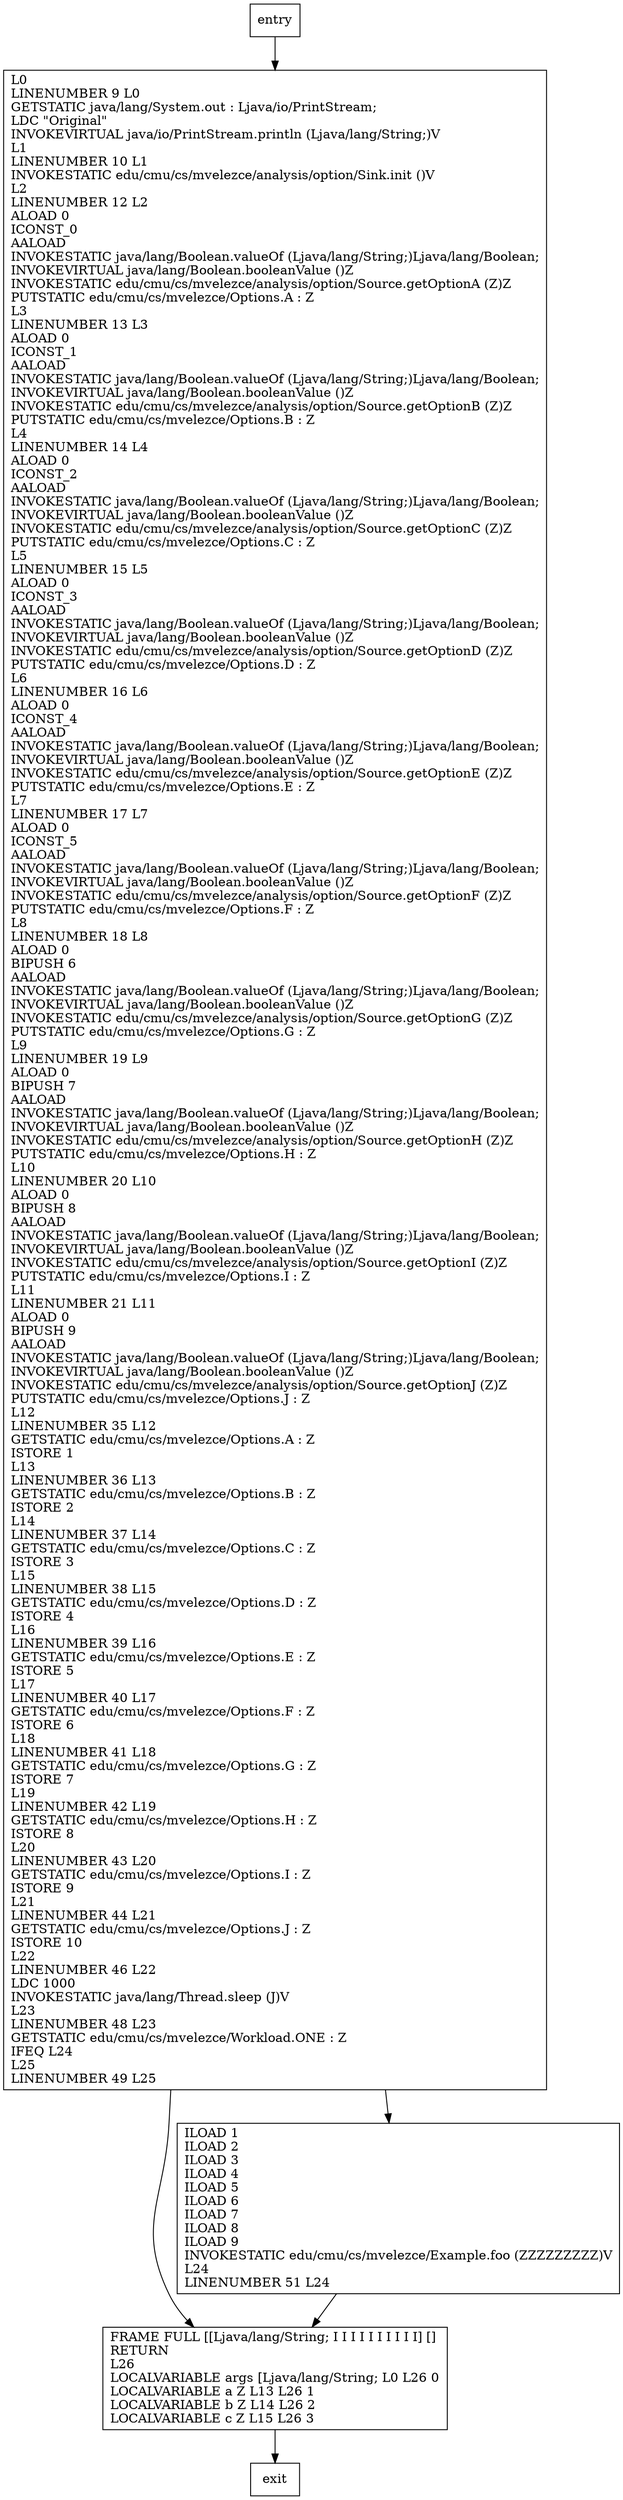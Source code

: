 digraph main {
node [shape=record];
1594600318 [label="FRAME FULL [[Ljava/lang/String; I I I I I I I I I I] []\lRETURN\lL26\lLOCALVARIABLE args [Ljava/lang/String; L0 L26 0\lLOCALVARIABLE a Z L13 L26 1\lLOCALVARIABLE b Z L14 L26 2\lLOCALVARIABLE c Z L15 L26 3\l"];
2106390956 [label="L0\lLINENUMBER 9 L0\lGETSTATIC java/lang/System.out : Ljava/io/PrintStream;\lLDC \"Original\"\lINVOKEVIRTUAL java/io/PrintStream.println (Ljava/lang/String;)V\lL1\lLINENUMBER 10 L1\lINVOKESTATIC edu/cmu/cs/mvelezce/analysis/option/Sink.init ()V\lL2\lLINENUMBER 12 L2\lALOAD 0\lICONST_0\lAALOAD\lINVOKESTATIC java/lang/Boolean.valueOf (Ljava/lang/String;)Ljava/lang/Boolean;\lINVOKEVIRTUAL java/lang/Boolean.booleanValue ()Z\lINVOKESTATIC edu/cmu/cs/mvelezce/analysis/option/Source.getOptionA (Z)Z\lPUTSTATIC edu/cmu/cs/mvelezce/Options.A : Z\lL3\lLINENUMBER 13 L3\lALOAD 0\lICONST_1\lAALOAD\lINVOKESTATIC java/lang/Boolean.valueOf (Ljava/lang/String;)Ljava/lang/Boolean;\lINVOKEVIRTUAL java/lang/Boolean.booleanValue ()Z\lINVOKESTATIC edu/cmu/cs/mvelezce/analysis/option/Source.getOptionB (Z)Z\lPUTSTATIC edu/cmu/cs/mvelezce/Options.B : Z\lL4\lLINENUMBER 14 L4\lALOAD 0\lICONST_2\lAALOAD\lINVOKESTATIC java/lang/Boolean.valueOf (Ljava/lang/String;)Ljava/lang/Boolean;\lINVOKEVIRTUAL java/lang/Boolean.booleanValue ()Z\lINVOKESTATIC edu/cmu/cs/mvelezce/analysis/option/Source.getOptionC (Z)Z\lPUTSTATIC edu/cmu/cs/mvelezce/Options.C : Z\lL5\lLINENUMBER 15 L5\lALOAD 0\lICONST_3\lAALOAD\lINVOKESTATIC java/lang/Boolean.valueOf (Ljava/lang/String;)Ljava/lang/Boolean;\lINVOKEVIRTUAL java/lang/Boolean.booleanValue ()Z\lINVOKESTATIC edu/cmu/cs/mvelezce/analysis/option/Source.getOptionD (Z)Z\lPUTSTATIC edu/cmu/cs/mvelezce/Options.D : Z\lL6\lLINENUMBER 16 L6\lALOAD 0\lICONST_4\lAALOAD\lINVOKESTATIC java/lang/Boolean.valueOf (Ljava/lang/String;)Ljava/lang/Boolean;\lINVOKEVIRTUAL java/lang/Boolean.booleanValue ()Z\lINVOKESTATIC edu/cmu/cs/mvelezce/analysis/option/Source.getOptionE (Z)Z\lPUTSTATIC edu/cmu/cs/mvelezce/Options.E : Z\lL7\lLINENUMBER 17 L7\lALOAD 0\lICONST_5\lAALOAD\lINVOKESTATIC java/lang/Boolean.valueOf (Ljava/lang/String;)Ljava/lang/Boolean;\lINVOKEVIRTUAL java/lang/Boolean.booleanValue ()Z\lINVOKESTATIC edu/cmu/cs/mvelezce/analysis/option/Source.getOptionF (Z)Z\lPUTSTATIC edu/cmu/cs/mvelezce/Options.F : Z\lL8\lLINENUMBER 18 L8\lALOAD 0\lBIPUSH 6\lAALOAD\lINVOKESTATIC java/lang/Boolean.valueOf (Ljava/lang/String;)Ljava/lang/Boolean;\lINVOKEVIRTUAL java/lang/Boolean.booleanValue ()Z\lINVOKESTATIC edu/cmu/cs/mvelezce/analysis/option/Source.getOptionG (Z)Z\lPUTSTATIC edu/cmu/cs/mvelezce/Options.G : Z\lL9\lLINENUMBER 19 L9\lALOAD 0\lBIPUSH 7\lAALOAD\lINVOKESTATIC java/lang/Boolean.valueOf (Ljava/lang/String;)Ljava/lang/Boolean;\lINVOKEVIRTUAL java/lang/Boolean.booleanValue ()Z\lINVOKESTATIC edu/cmu/cs/mvelezce/analysis/option/Source.getOptionH (Z)Z\lPUTSTATIC edu/cmu/cs/mvelezce/Options.H : Z\lL10\lLINENUMBER 20 L10\lALOAD 0\lBIPUSH 8\lAALOAD\lINVOKESTATIC java/lang/Boolean.valueOf (Ljava/lang/String;)Ljava/lang/Boolean;\lINVOKEVIRTUAL java/lang/Boolean.booleanValue ()Z\lINVOKESTATIC edu/cmu/cs/mvelezce/analysis/option/Source.getOptionI (Z)Z\lPUTSTATIC edu/cmu/cs/mvelezce/Options.I : Z\lL11\lLINENUMBER 21 L11\lALOAD 0\lBIPUSH 9\lAALOAD\lINVOKESTATIC java/lang/Boolean.valueOf (Ljava/lang/String;)Ljava/lang/Boolean;\lINVOKEVIRTUAL java/lang/Boolean.booleanValue ()Z\lINVOKESTATIC edu/cmu/cs/mvelezce/analysis/option/Source.getOptionJ (Z)Z\lPUTSTATIC edu/cmu/cs/mvelezce/Options.J : Z\lL12\lLINENUMBER 35 L12\lGETSTATIC edu/cmu/cs/mvelezce/Options.A : Z\lISTORE 1\lL13\lLINENUMBER 36 L13\lGETSTATIC edu/cmu/cs/mvelezce/Options.B : Z\lISTORE 2\lL14\lLINENUMBER 37 L14\lGETSTATIC edu/cmu/cs/mvelezce/Options.C : Z\lISTORE 3\lL15\lLINENUMBER 38 L15\lGETSTATIC edu/cmu/cs/mvelezce/Options.D : Z\lISTORE 4\lL16\lLINENUMBER 39 L16\lGETSTATIC edu/cmu/cs/mvelezce/Options.E : Z\lISTORE 5\lL17\lLINENUMBER 40 L17\lGETSTATIC edu/cmu/cs/mvelezce/Options.F : Z\lISTORE 6\lL18\lLINENUMBER 41 L18\lGETSTATIC edu/cmu/cs/mvelezce/Options.G : Z\lISTORE 7\lL19\lLINENUMBER 42 L19\lGETSTATIC edu/cmu/cs/mvelezce/Options.H : Z\lISTORE 8\lL20\lLINENUMBER 43 L20\lGETSTATIC edu/cmu/cs/mvelezce/Options.I : Z\lISTORE 9\lL21\lLINENUMBER 44 L21\lGETSTATIC edu/cmu/cs/mvelezce/Options.J : Z\lISTORE 10\lL22\lLINENUMBER 46 L22\lLDC 1000\lINVOKESTATIC java/lang/Thread.sleep (J)V\lL23\lLINENUMBER 48 L23\lGETSTATIC edu/cmu/cs/mvelezce/Workload.ONE : Z\lIFEQ L24\lL25\lLINENUMBER 49 L25\l"];
61321954 [label="ILOAD 1\lILOAD 2\lILOAD 3\lILOAD 4\lILOAD 5\lILOAD 6\lILOAD 7\lILOAD 8\lILOAD 9\lINVOKESTATIC edu/cmu/cs/mvelezce/Example.foo (ZZZZZZZZZ)V\lL24\lLINENUMBER 51 L24\l"];
entry;
exit;
entry -> 2106390956;
1594600318 -> exit;
2106390956 -> 1594600318;
2106390956 -> 61321954;
61321954 -> 1594600318;
}
